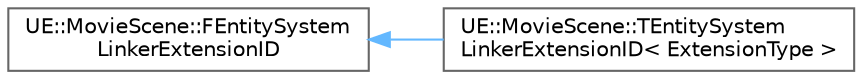 digraph "Graphical Class Hierarchy"
{
 // INTERACTIVE_SVG=YES
 // LATEX_PDF_SIZE
  bgcolor="transparent";
  edge [fontname=Helvetica,fontsize=10,labelfontname=Helvetica,labelfontsize=10];
  node [fontname=Helvetica,fontsize=10,shape=box,height=0.2,width=0.4];
  rankdir="LR";
  Node0 [id="Node000000",label="UE::MovieScene::FEntitySystem\lLinkerExtensionID",height=0.2,width=0.4,color="grey40", fillcolor="white", style="filled",URL="$d3/da0/structUE_1_1MovieScene_1_1FEntitySystemLinkerExtensionID.html",tooltip="Base extension identifier for a UMovieSceneEntitySystemLinker."];
  Node0 -> Node1 [id="edge9535_Node000000_Node000001",dir="back",color="steelblue1",style="solid",tooltip=" "];
  Node1 [id="Node000001",label="UE::MovieScene::TEntitySystem\lLinkerExtensionID\< ExtensionType \>",height=0.2,width=0.4,color="grey40", fillcolor="white", style="filled",URL="$df/d05/structUE_1_1MovieScene_1_1TEntitySystemLinkerExtensionID.html",tooltip="Typed extension identifier for a UMovieSceneEntitySystemLinker."];
}
